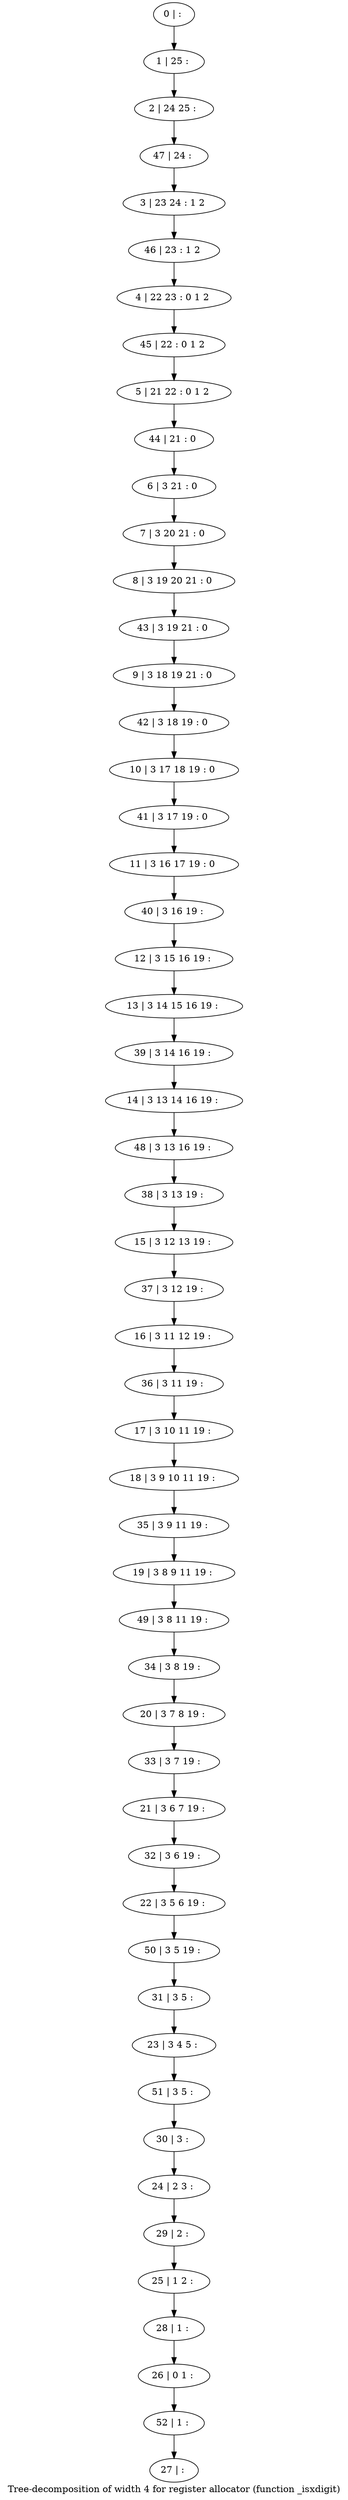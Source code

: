 digraph G {
graph [label="Tree-decomposition of width 4 for register allocator (function _isxdigit)"]
0[label="0 | : "];
1[label="1 | 25 : "];
2[label="2 | 24 25 : "];
3[label="3 | 23 24 : 1 2 "];
4[label="4 | 22 23 : 0 1 2 "];
5[label="5 | 21 22 : 0 1 2 "];
6[label="6 | 3 21 : 0 "];
7[label="7 | 3 20 21 : 0 "];
8[label="8 | 3 19 20 21 : 0 "];
9[label="9 | 3 18 19 21 : 0 "];
10[label="10 | 3 17 18 19 : 0 "];
11[label="11 | 3 16 17 19 : 0 "];
12[label="12 | 3 15 16 19 : "];
13[label="13 | 3 14 15 16 19 : "];
14[label="14 | 3 13 14 16 19 : "];
15[label="15 | 3 12 13 19 : "];
16[label="16 | 3 11 12 19 : "];
17[label="17 | 3 10 11 19 : "];
18[label="18 | 3 9 10 11 19 : "];
19[label="19 | 3 8 9 11 19 : "];
20[label="20 | 3 7 8 19 : "];
21[label="21 | 3 6 7 19 : "];
22[label="22 | 3 5 6 19 : "];
23[label="23 | 3 4 5 : "];
24[label="24 | 2 3 : "];
25[label="25 | 1 2 : "];
26[label="26 | 0 1 : "];
27[label="27 | : "];
28[label="28 | 1 : "];
29[label="29 | 2 : "];
30[label="30 | 3 : "];
31[label="31 | 3 5 : "];
32[label="32 | 3 6 19 : "];
33[label="33 | 3 7 19 : "];
34[label="34 | 3 8 19 : "];
35[label="35 | 3 9 11 19 : "];
36[label="36 | 3 11 19 : "];
37[label="37 | 3 12 19 : "];
38[label="38 | 3 13 19 : "];
39[label="39 | 3 14 16 19 : "];
40[label="40 | 3 16 19 : "];
41[label="41 | 3 17 19 : 0 "];
42[label="42 | 3 18 19 : 0 "];
43[label="43 | 3 19 21 : 0 "];
44[label="44 | 21 : 0 "];
45[label="45 | 22 : 0 1 2 "];
46[label="46 | 23 : 1 2 "];
47[label="47 | 24 : "];
48[label="48 | 3 13 16 19 : "];
49[label="49 | 3 8 11 19 : "];
50[label="50 | 3 5 19 : "];
51[label="51 | 3 5 : "];
52[label="52 | 1 : "];
0->1 ;
1->2 ;
6->7 ;
7->8 ;
12->13 ;
17->18 ;
28->26 ;
25->28 ;
29->25 ;
24->29 ;
30->24 ;
31->23 ;
32->22 ;
21->32 ;
33->21 ;
20->33 ;
34->20 ;
35->19 ;
18->35 ;
36->17 ;
16->36 ;
37->16 ;
15->37 ;
38->15 ;
39->14 ;
13->39 ;
40->12 ;
11->40 ;
41->11 ;
10->41 ;
42->10 ;
9->42 ;
43->9 ;
8->43 ;
44->6 ;
5->44 ;
45->5 ;
4->45 ;
46->4 ;
3->46 ;
47->3 ;
2->47 ;
48->38 ;
14->48 ;
49->34 ;
19->49 ;
50->31 ;
22->50 ;
51->30 ;
23->51 ;
52->27 ;
26->52 ;
}

